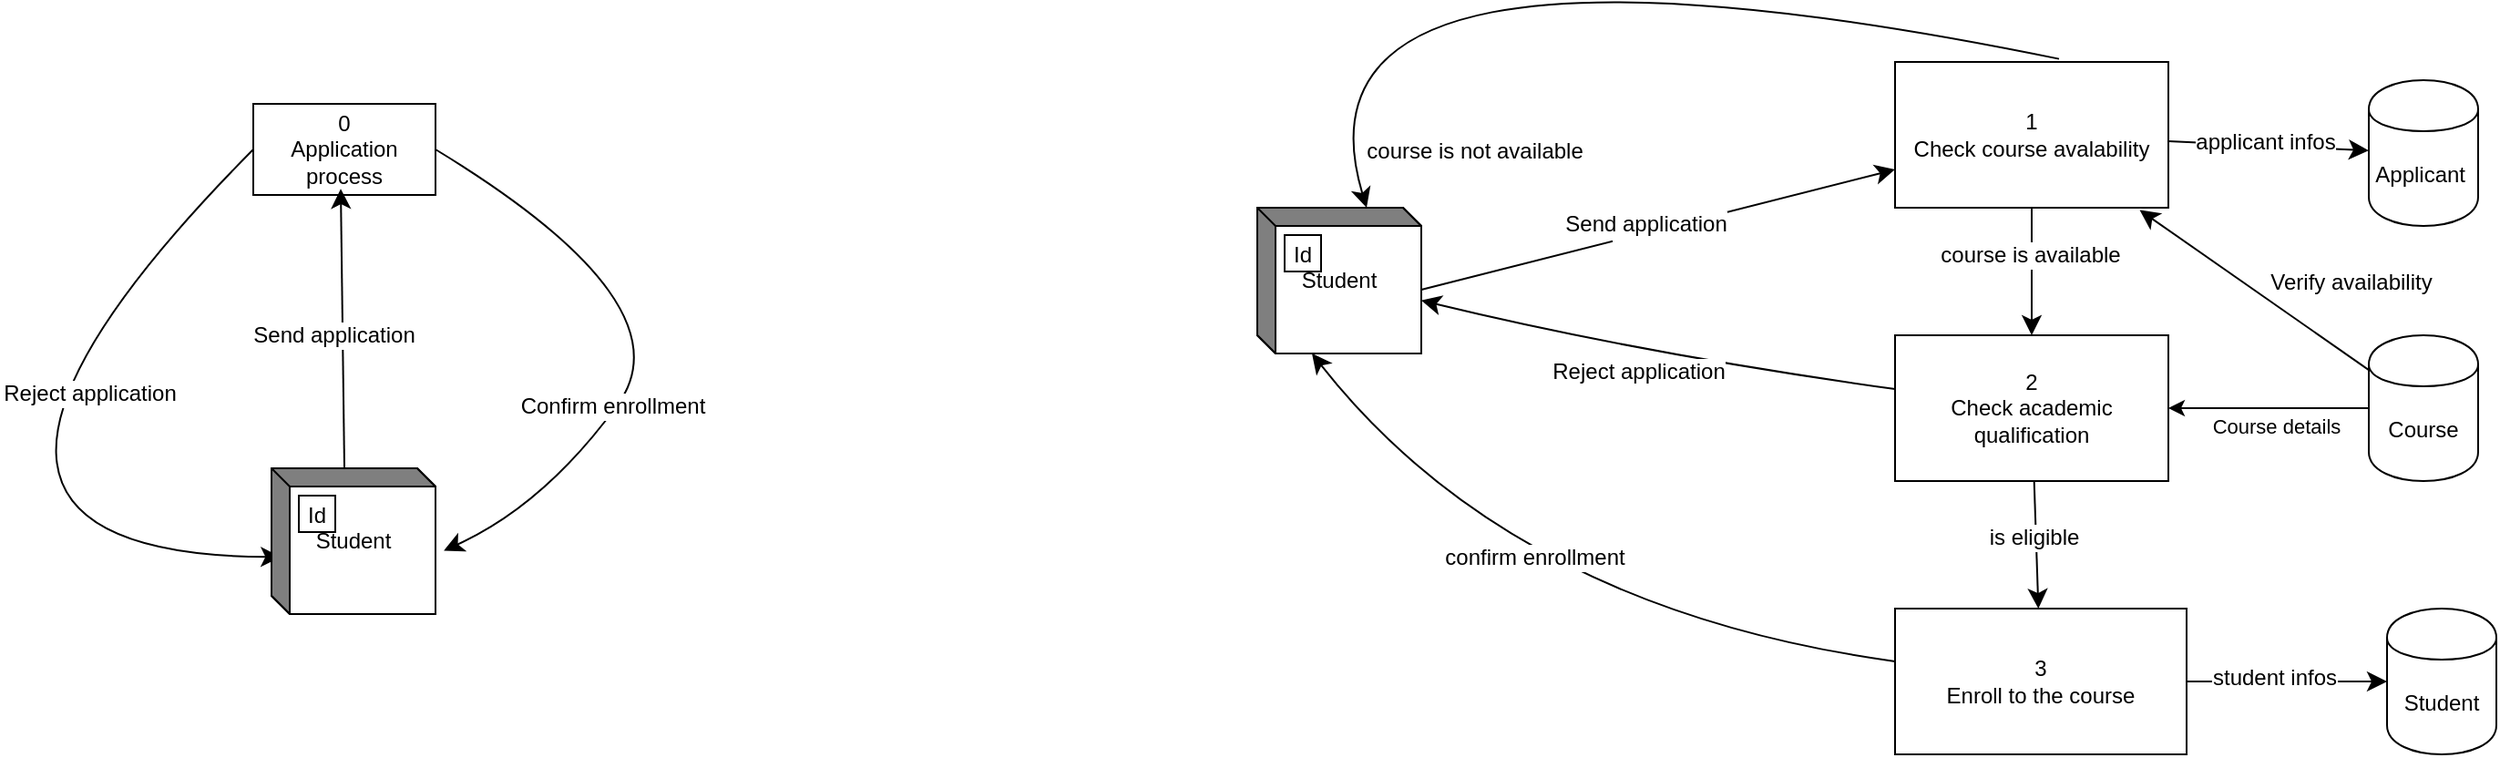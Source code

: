 <mxfile version="24.7.14">
  <diagram id="C5RBs43oDa-KdzZeNtuy" name="Page-1">
    <mxGraphModel dx="1120" dy="426" grid="1" gridSize="10" guides="1" tooltips="1" connect="1" arrows="1" fold="1" page="1" pageScale="1" pageWidth="827" pageHeight="1169" math="0" shadow="0">
      <root>
        <mxCell id="WIyWlLk6GJQsqaUBKTNV-0" />
        <mxCell id="WIyWlLk6GJQsqaUBKTNV-1" parent="WIyWlLk6GJQsqaUBKTNV-0" />
        <mxCell id="5apuCHq68Eazszr2ewTT-74" value="0&lt;div&gt;Application process&lt;/div&gt;" style="html=1;dashed=0;whiteSpace=wrap;" parent="WIyWlLk6GJQsqaUBKTNV-1" vertex="1">
          <mxGeometry x="320" y="73" width="100" height="50" as="geometry" />
        </mxCell>
        <mxCell id="5apuCHq68Eazszr2ewTT-78" value="" style="endArrow=classic;html=1;rounded=0;fontSize=12;startSize=8;endSize=8;curved=1;entryX=0.48;entryY=0.932;entryDx=0;entryDy=0;entryPerimeter=0;exitX=0;exitY=0;exitDx=40;exitDy=0;exitPerimeter=0;" parent="WIyWlLk6GJQsqaUBKTNV-1" source="5apuCHq68Eazszr2ewTT-90" target="5apuCHq68Eazszr2ewTT-74" edge="1">
          <mxGeometry width="50" height="50" relative="1" as="geometry">
            <mxPoint x="348.36" y="258.93" as="sourcePoint" />
            <mxPoint x="210" y="63" as="targetPoint" />
          </mxGeometry>
        </mxCell>
        <mxCell id="5apuCHq68Eazszr2ewTT-82" value="Send application" style="edgeLabel;html=1;align=center;verticalAlign=middle;resizable=0;points=[];fontSize=12;" parent="5apuCHq68Eazszr2ewTT-78" connectable="0" vertex="1">
          <mxGeometry x="-0.048" y="5" relative="1" as="geometry">
            <mxPoint as="offset" />
          </mxGeometry>
        </mxCell>
        <mxCell id="5apuCHq68Eazszr2ewTT-85" style="edgeStyle=none;curved=1;rounded=0;orthogonalLoop=1;jettySize=auto;html=1;entryX=1.051;entryY=0.565;entryDx=0;entryDy=0;entryPerimeter=0;fontSize=12;startSize=8;endSize=8;exitX=1;exitY=0.5;exitDx=0;exitDy=0;" parent="WIyWlLk6GJQsqaUBKTNV-1" source="5apuCHq68Eazszr2ewTT-74" target="5apuCHq68Eazszr2ewTT-90" edge="1">
          <mxGeometry relative="1" as="geometry">
            <mxPoint x="377.1" y="43.4" as="sourcePoint" />
            <mxPoint x="410.0" y="263.0" as="targetPoint" />
            <Array as="points">
              <mxPoint x="560" y="183" />
              <mxPoint x="480" y="293" />
            </Array>
          </mxGeometry>
        </mxCell>
        <mxCell id="5apuCHq68Eazszr2ewTT-87" value="Confirm enrollment" style="edgeLabel;html=1;align=center;verticalAlign=middle;resizable=0;points=[];fontSize=12;" parent="5apuCHq68Eazszr2ewTT-85" connectable="0" vertex="1">
          <mxGeometry x="0.299" y="-2" relative="1" as="geometry">
            <mxPoint as="offset" />
          </mxGeometry>
        </mxCell>
        <mxCell id="5apuCHq68Eazszr2ewTT-88" style="edgeStyle=none;curved=1;rounded=0;orthogonalLoop=1;jettySize=auto;html=1;entryX=0.057;entryY=0.609;entryDx=0;entryDy=0;entryPerimeter=0;fontSize=12;startSize=8;endSize=8;exitX=0;exitY=0.5;exitDx=0;exitDy=0;" parent="WIyWlLk6GJQsqaUBKTNV-1" source="5apuCHq68Eazszr2ewTT-74" target="5apuCHq68Eazszr2ewTT-90" edge="1">
          <mxGeometry relative="1" as="geometry">
            <mxPoint x="327.64" y="369.9" as="targetPoint" />
            <Array as="points">
              <mxPoint x="100" y="320" />
            </Array>
          </mxGeometry>
        </mxCell>
        <mxCell id="5apuCHq68Eazszr2ewTT-89" value="Reject application" style="edgeLabel;html=1;align=center;verticalAlign=middle;resizable=0;points=[];fontSize=12;" parent="5apuCHq68Eazszr2ewTT-88" connectable="0" vertex="1">
          <mxGeometry x="-0.311" relative="1" as="geometry">
            <mxPoint x="42" as="offset" />
          </mxGeometry>
        </mxCell>
        <mxCell id="5apuCHq68Eazszr2ewTT-90" value="Student" style="html=1;dashed=0;whiteSpace=wrap;shape=mxgraph.dfd.externalEntity" parent="WIyWlLk6GJQsqaUBKTNV-1" vertex="1">
          <mxGeometry x="330" y="273" width="90" height="80" as="geometry" />
        </mxCell>
        <mxCell id="5apuCHq68Eazszr2ewTT-91" value="Id" style="autosize=1;part=1;resizable=0;strokeColor=inherit;fillColor=inherit;gradientColor=inherit;" parent="5apuCHq68Eazszr2ewTT-90" vertex="1">
          <mxGeometry width="20" height="20" relative="1" as="geometry">
            <mxPoint x="15" y="15" as="offset" />
          </mxGeometry>
        </mxCell>
        <mxCell id="5apuCHq68Eazszr2ewTT-95" value="Student" style="html=1;dashed=0;whiteSpace=wrap;shape=mxgraph.dfd.externalEntity" parent="WIyWlLk6GJQsqaUBKTNV-1" vertex="1">
          <mxGeometry x="871" y="130" width="90" height="80" as="geometry" />
        </mxCell>
        <mxCell id="5apuCHq68Eazszr2ewTT-96" value="Id" style="autosize=1;part=1;resizable=0;strokeColor=inherit;fillColor=inherit;gradientColor=inherit;" parent="5apuCHq68Eazszr2ewTT-95" vertex="1">
          <mxGeometry width="20" height="20" relative="1" as="geometry">
            <mxPoint x="15" y="15" as="offset" />
          </mxGeometry>
        </mxCell>
        <mxCell id="5apuCHq68Eazszr2ewTT-104" style="edgeStyle=none;curved=1;rounded=0;orthogonalLoop=1;jettySize=auto;html=1;fontSize=12;startSize=8;endSize=8;" parent="WIyWlLk6GJQsqaUBKTNV-1" source="5apuCHq68Eazszr2ewTT-99" target="5apuCHq68Eazszr2ewTT-103" edge="1">
          <mxGeometry relative="1" as="geometry" />
        </mxCell>
        <mxCell id="5apuCHq68Eazszr2ewTT-105" value="course is available" style="edgeLabel;html=1;align=center;verticalAlign=middle;resizable=0;points=[];fontSize=12;" parent="5apuCHq68Eazszr2ewTT-104" connectable="0" vertex="1">
          <mxGeometry x="-0.268" y="-1" relative="1" as="geometry">
            <mxPoint as="offset" />
          </mxGeometry>
        </mxCell>
        <mxCell id="5apuCHq68Eazszr2ewTT-118" style="edgeStyle=none;curved=1;rounded=0;orthogonalLoop=1;jettySize=auto;html=1;fontSize=12;startSize=8;endSize=8;" parent="WIyWlLk6GJQsqaUBKTNV-1" source="5apuCHq68Eazszr2ewTT-99" target="5apuCHq68Eazszr2ewTT-119" edge="1">
          <mxGeometry relative="1" as="geometry">
            <mxPoint x="1451" y="90" as="targetPoint" />
          </mxGeometry>
        </mxCell>
        <mxCell id="5apuCHq68Eazszr2ewTT-125" value="applicant infos" style="edgeLabel;html=1;align=center;verticalAlign=middle;resizable=0;points=[];fontSize=12;" parent="5apuCHq68Eazszr2ewTT-118" connectable="0" vertex="1">
          <mxGeometry x="-0.044" y="2" relative="1" as="geometry">
            <mxPoint as="offset" />
          </mxGeometry>
        </mxCell>
        <mxCell id="5apuCHq68Eazszr2ewTT-99" value="1&lt;div&gt;Check course avalability&lt;/div&gt;" style="html=1;dashed=0;whiteSpace=wrap;" parent="WIyWlLk6GJQsqaUBKTNV-1" vertex="1">
          <mxGeometry x="1221" y="50" width="150" height="80" as="geometry" />
        </mxCell>
        <mxCell id="5apuCHq68Eazszr2ewTT-100" value="" style="endArrow=classic;html=1;rounded=0;fontSize=12;startSize=8;endSize=8;curved=1;exitX=0;exitY=0;exitDx=90;exitDy=45;exitPerimeter=0;" parent="WIyWlLk6GJQsqaUBKTNV-1" source="5apuCHq68Eazszr2ewTT-95" target="5apuCHq68Eazszr2ewTT-99" edge="1">
          <mxGeometry width="50" height="50" relative="1" as="geometry">
            <mxPoint x="1100" y="253" as="sourcePoint" />
            <mxPoint x="1088" y="100" as="targetPoint" />
          </mxGeometry>
        </mxCell>
        <mxCell id="5apuCHq68Eazszr2ewTT-101" value="Text" style="edgeLabel;html=1;align=center;verticalAlign=middle;resizable=0;points=[];fontSize=12;" parent="5apuCHq68Eazszr2ewTT-100" connectable="0" vertex="1">
          <mxGeometry x="-0.112" y="3" relative="1" as="geometry">
            <mxPoint as="offset" />
          </mxGeometry>
        </mxCell>
        <mxCell id="5apuCHq68Eazszr2ewTT-102" value="Send application" style="edgeLabel;html=1;align=center;verticalAlign=middle;resizable=0;points=[];fontSize=12;" parent="5apuCHq68Eazszr2ewTT-100" connectable="0" vertex="1">
          <mxGeometry x="-0.048" y="5" relative="1" as="geometry">
            <mxPoint as="offset" />
          </mxGeometry>
        </mxCell>
        <mxCell id="5apuCHq68Eazszr2ewTT-111" style="edgeStyle=none;curved=1;rounded=0;orthogonalLoop=1;jettySize=auto;html=1;fontSize=12;startSize=8;endSize=8;" parent="WIyWlLk6GJQsqaUBKTNV-1" source="5apuCHq68Eazszr2ewTT-103" target="5apuCHq68Eazszr2ewTT-110" edge="1">
          <mxGeometry relative="1" as="geometry" />
        </mxCell>
        <mxCell id="5apuCHq68Eazszr2ewTT-112" value="is eligible" style="edgeLabel;html=1;align=center;verticalAlign=middle;resizable=0;points=[];fontSize=12;" parent="5apuCHq68Eazszr2ewTT-111" connectable="0" vertex="1">
          <mxGeometry x="-0.111" y="-2" relative="1" as="geometry">
            <mxPoint as="offset" />
          </mxGeometry>
        </mxCell>
        <mxCell id="5apuCHq68Eazszr2ewTT-103" value="2&lt;div&gt;Check academic qualification&lt;/div&gt;" style="html=1;dashed=0;whiteSpace=wrap;" parent="WIyWlLk6GJQsqaUBKTNV-1" vertex="1">
          <mxGeometry x="1221" y="200" width="150" height="80" as="geometry" />
        </mxCell>
        <mxCell id="5apuCHq68Eazszr2ewTT-106" style="edgeStyle=none;curved=1;rounded=0;orthogonalLoop=1;jettySize=auto;html=1;entryX=0;entryY=0;entryDx=60;entryDy=0;entryPerimeter=0;fontSize=12;startSize=8;endSize=8;exitX=0.6;exitY=-0.021;exitDx=0;exitDy=0;exitPerimeter=0;" parent="WIyWlLk6GJQsqaUBKTNV-1" source="5apuCHq68Eazszr2ewTT-99" target="5apuCHq68Eazszr2ewTT-95" edge="1">
          <mxGeometry relative="1" as="geometry">
            <Array as="points">
              <mxPoint x="880" y="-40" />
            </Array>
          </mxGeometry>
        </mxCell>
        <mxCell id="5apuCHq68Eazszr2ewTT-107" value="course is not available" style="edgeLabel;html=1;align=center;verticalAlign=middle;resizable=0;points=[];fontSize=12;" parent="5apuCHq68Eazszr2ewTT-106" connectable="0" vertex="1">
          <mxGeometry x="-0.182" y="31" relative="1" as="geometry">
            <mxPoint x="-68" y="71" as="offset" />
          </mxGeometry>
        </mxCell>
        <mxCell id="5apuCHq68Eazszr2ewTT-108" style="edgeStyle=none;curved=1;rounded=0;orthogonalLoop=1;jettySize=auto;html=1;fontSize=12;startSize=8;endSize=8;" parent="WIyWlLk6GJQsqaUBKTNV-1" source="5apuCHq68Eazszr2ewTT-103" target="5apuCHq68Eazszr2ewTT-95" edge="1">
          <mxGeometry relative="1" as="geometry">
            <Array as="points">
              <mxPoint x="1081" y="210" />
            </Array>
          </mxGeometry>
        </mxCell>
        <mxCell id="5apuCHq68Eazszr2ewTT-114" value="Reject application" style="edgeLabel;html=1;align=center;verticalAlign=middle;resizable=0;points=[];fontSize=12;" parent="5apuCHq68Eazszr2ewTT-108" connectable="0" vertex="1">
          <mxGeometry x="0.107" y="-15" relative="1" as="geometry">
            <mxPoint y="26" as="offset" />
          </mxGeometry>
        </mxCell>
        <mxCell id="5apuCHq68Eazszr2ewTT-121" value="" style="edgeStyle=none;curved=1;rounded=0;orthogonalLoop=1;jettySize=auto;html=1;fontSize=12;startSize=8;endSize=8;" parent="WIyWlLk6GJQsqaUBKTNV-1" source="5apuCHq68Eazszr2ewTT-110" target="5apuCHq68Eazszr2ewTT-120" edge="1">
          <mxGeometry relative="1" as="geometry" />
        </mxCell>
        <mxCell id="5apuCHq68Eazszr2ewTT-126" value="student infos" style="edgeLabel;html=1;align=center;verticalAlign=middle;resizable=0;points=[];fontSize=12;" parent="5apuCHq68Eazszr2ewTT-121" connectable="0" vertex="1">
          <mxGeometry x="-0.131" y="2" relative="1" as="geometry">
            <mxPoint as="offset" />
          </mxGeometry>
        </mxCell>
        <mxCell id="5apuCHq68Eazszr2ewTT-110" value="3&lt;div&gt;Enroll to the course&lt;/div&gt;" style="html=1;dashed=0;whiteSpace=wrap;" parent="WIyWlLk6GJQsqaUBKTNV-1" vertex="1">
          <mxGeometry x="1221" y="350" width="160" height="80" as="geometry" />
        </mxCell>
        <mxCell id="5apuCHq68Eazszr2ewTT-115" style="edgeStyle=none;curved=1;rounded=0;orthogonalLoop=1;jettySize=auto;html=1;entryX=0;entryY=0;entryDx=30;entryDy=80;entryPerimeter=0;fontSize=12;startSize=8;endSize=8;" parent="WIyWlLk6GJQsqaUBKTNV-1" source="5apuCHq68Eazszr2ewTT-110" target="5apuCHq68Eazszr2ewTT-95" edge="1">
          <mxGeometry relative="1" as="geometry">
            <Array as="points">
              <mxPoint x="1011" y="350" />
            </Array>
          </mxGeometry>
        </mxCell>
        <mxCell id="5apuCHq68Eazszr2ewTT-116" value="confirm enrollment" style="edgeLabel;html=1;align=center;verticalAlign=middle;resizable=0;points=[];fontSize=12;" parent="5apuCHq68Eazszr2ewTT-115" connectable="0" vertex="1">
          <mxGeometry x="0.165" y="-27" relative="1" as="geometry">
            <mxPoint as="offset" />
          </mxGeometry>
        </mxCell>
        <mxCell id="5apuCHq68Eazszr2ewTT-119" value="Applicant&amp;nbsp;" style="shape=cylinder;whiteSpace=wrap;html=1;boundedLbl=1;backgroundOutline=1;" parent="WIyWlLk6GJQsqaUBKTNV-1" vertex="1">
          <mxGeometry x="1481" y="60" width="60" height="80" as="geometry" />
        </mxCell>
        <mxCell id="5apuCHq68Eazszr2ewTT-120" value="Student" style="shape=cylinder;whiteSpace=wrap;html=1;boundedLbl=1;backgroundOutline=1;" parent="WIyWlLk6GJQsqaUBKTNV-1" vertex="1">
          <mxGeometry x="1491" y="350" width="60" height="80" as="geometry" />
        </mxCell>
        <mxCell id="5apuCHq68Eazszr2ewTT-122" value="Course" style="shape=cylinder;whiteSpace=wrap;html=1;boundedLbl=1;backgroundOutline=1;" parent="WIyWlLk6GJQsqaUBKTNV-1" vertex="1">
          <mxGeometry x="1481" y="200" width="60" height="80" as="geometry" />
        </mxCell>
        <mxCell id="5apuCHq68Eazszr2ewTT-123" style="edgeStyle=none;curved=1;rounded=0;orthogonalLoop=1;jettySize=auto;html=1;entryX=0.895;entryY=1.016;entryDx=0;entryDy=0;entryPerimeter=0;fontSize=12;startSize=8;endSize=8;" parent="WIyWlLk6GJQsqaUBKTNV-1" source="5apuCHq68Eazszr2ewTT-122" target="5apuCHq68Eazszr2ewTT-99" edge="1">
          <mxGeometry relative="1" as="geometry" />
        </mxCell>
        <mxCell id="5apuCHq68Eazszr2ewTT-124" value="Verify availability" style="edgeLabel;html=1;align=center;verticalAlign=middle;resizable=0;points=[];fontSize=12;" parent="5apuCHq68Eazszr2ewTT-123" connectable="0" vertex="1">
          <mxGeometry x="0.012" relative="1" as="geometry">
            <mxPoint x="53" y="-4" as="offset" />
          </mxGeometry>
        </mxCell>
        <mxCell id="8d3937cLdCXI1G63CGuG-0" value="" style="endArrow=classic;html=1;rounded=0;" edge="1" parent="WIyWlLk6GJQsqaUBKTNV-1" source="5apuCHq68Eazszr2ewTT-122" target="5apuCHq68Eazszr2ewTT-103">
          <mxGeometry width="50" height="50" relative="1" as="geometry">
            <mxPoint x="1360" y="250" as="sourcePoint" />
            <mxPoint x="1410" y="200" as="targetPoint" />
          </mxGeometry>
        </mxCell>
        <mxCell id="8d3937cLdCXI1G63CGuG-1" value="Course details" style="edgeLabel;html=1;align=center;verticalAlign=middle;resizable=0;points=[];" vertex="1" connectable="0" parent="8d3937cLdCXI1G63CGuG-0">
          <mxGeometry x="0.291" relative="1" as="geometry">
            <mxPoint x="20" y="10" as="offset" />
          </mxGeometry>
        </mxCell>
      </root>
    </mxGraphModel>
  </diagram>
</mxfile>
